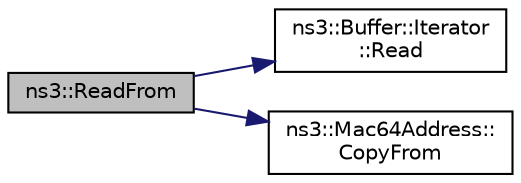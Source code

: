 digraph "ns3::ReadFrom"
{
  edge [fontname="Helvetica",fontsize="10",labelfontname="Helvetica",labelfontsize="10"];
  node [fontname="Helvetica",fontsize="10",shape=record];
  rankdir="LR";
  Node1 [label="ns3::ReadFrom",height=0.2,width=0.4,color="black", fillcolor="grey75", style="filled", fontcolor="black"];
  Node1 -> Node2 [color="midnightblue",fontsize="10",style="solid"];
  Node2 [label="ns3::Buffer::Iterator\l::Read",height=0.2,width=0.4,color="black", fillcolor="white", style="filled",URL="$d0/daf/classns3_1_1Buffer_1_1Iterator.html#a84e2f58f26fa3a3fec00c11e911b530a"];
  Node1 -> Node3 [color="midnightblue",fontsize="10",style="solid"];
  Node3 [label="ns3::Mac64Address::\lCopyFrom",height=0.2,width=0.4,color="black", fillcolor="white", style="filled",URL="$d7/d9c/classns3_1_1Mac64Address.html#a63d80b67023cef0a185f056205e9d9d7"];
}
